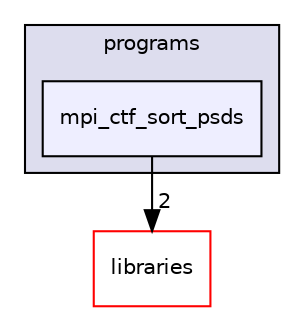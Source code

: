 digraph "xmipp/applications/programs/mpi_ctf_sort_psds" {
  compound=true
  node [ fontsize="10", fontname="Helvetica"];
  edge [ labelfontsize="10", labelfontname="Helvetica"];
  subgraph clusterdir_592b16dc4070b933e5655da2b0d20bbb {
    graph [ bgcolor="#ddddee", pencolor="black", label="programs" fontname="Helvetica", fontsize="10", URL="dir_592b16dc4070b933e5655da2b0d20bbb.html"]
  dir_d9daacb7ce0807508adf8d5043483ab8 [shape=box, label="mpi_ctf_sort_psds", style="filled", fillcolor="#eeeeff", pencolor="black", URL="dir_d9daacb7ce0807508adf8d5043483ab8.html"];
  }
  dir_29dba3f3840f20df3b04d1972e99046b [shape=box label="libraries" fillcolor="white" style="filled" color="red" URL="dir_29dba3f3840f20df3b04d1972e99046b.html"];
  dir_d9daacb7ce0807508adf8d5043483ab8->dir_29dba3f3840f20df3b04d1972e99046b [headlabel="2", labeldistance=1.5 headhref="dir_000148_000042.html"];
}

